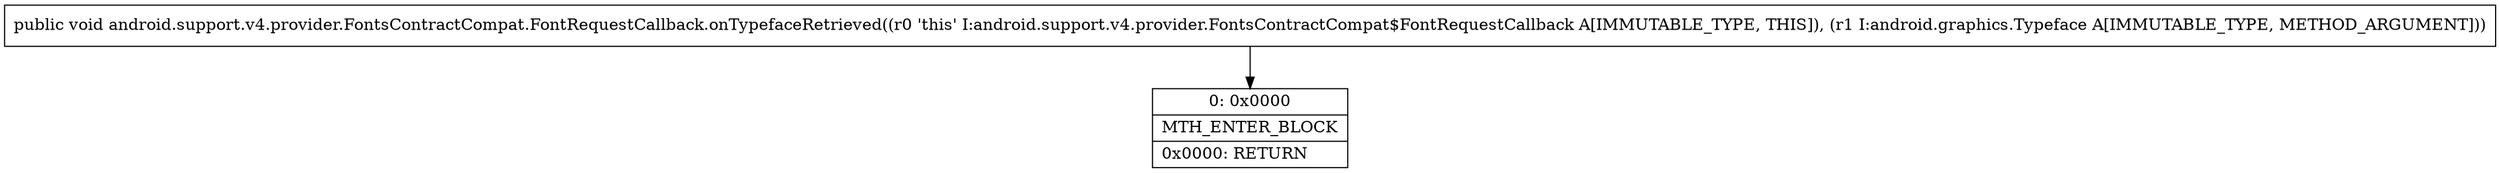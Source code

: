 digraph "CFG forandroid.support.v4.provider.FontsContractCompat.FontRequestCallback.onTypefaceRetrieved(Landroid\/graphics\/Typeface;)V" {
Node_0 [shape=record,label="{0\:\ 0x0000|MTH_ENTER_BLOCK\l|0x0000: RETURN   \l}"];
MethodNode[shape=record,label="{public void android.support.v4.provider.FontsContractCompat.FontRequestCallback.onTypefaceRetrieved((r0 'this' I:android.support.v4.provider.FontsContractCompat$FontRequestCallback A[IMMUTABLE_TYPE, THIS]), (r1 I:android.graphics.Typeface A[IMMUTABLE_TYPE, METHOD_ARGUMENT])) }"];
MethodNode -> Node_0;
}


